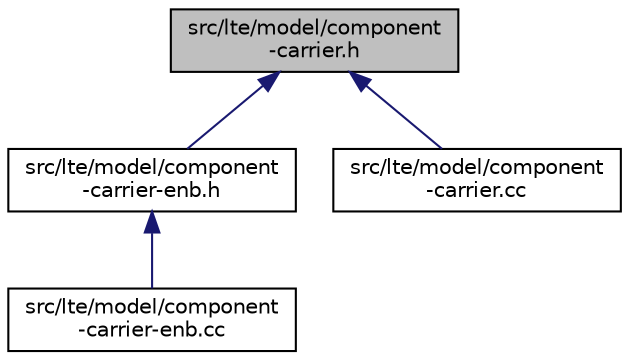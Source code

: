 digraph "src/lte/model/component-carrier.h"
{
 // LATEX_PDF_SIZE
  edge [fontname="Helvetica",fontsize="10",labelfontname="Helvetica",labelfontsize="10"];
  node [fontname="Helvetica",fontsize="10",shape=record];
  Node1 [label="src/lte/model/component\l-carrier.h",height=0.2,width=0.4,color="black", fillcolor="grey75", style="filled", fontcolor="black",tooltip=" "];
  Node1 -> Node2 [dir="back",color="midnightblue",fontsize="10",style="solid",fontname="Helvetica"];
  Node2 [label="src/lte/model/component\l-carrier-enb.h",height=0.2,width=0.4,color="black", fillcolor="white", style="filled",URL="$component-carrier-enb_8h.html",tooltip=" "];
  Node2 -> Node3 [dir="back",color="midnightblue",fontsize="10",style="solid",fontname="Helvetica"];
  Node3 [label="src/lte/model/component\l-carrier-enb.cc",height=0.2,width=0.4,color="black", fillcolor="white", style="filled",URL="$component-carrier-enb_8cc.html",tooltip=" "];
  Node1 -> Node4 [dir="back",color="midnightblue",fontsize="10",style="solid",fontname="Helvetica"];
  Node4 [label="src/lte/model/component\l-carrier.cc",height=0.2,width=0.4,color="black", fillcolor="white", style="filled",URL="$component-carrier_8cc.html",tooltip=" "];
}
